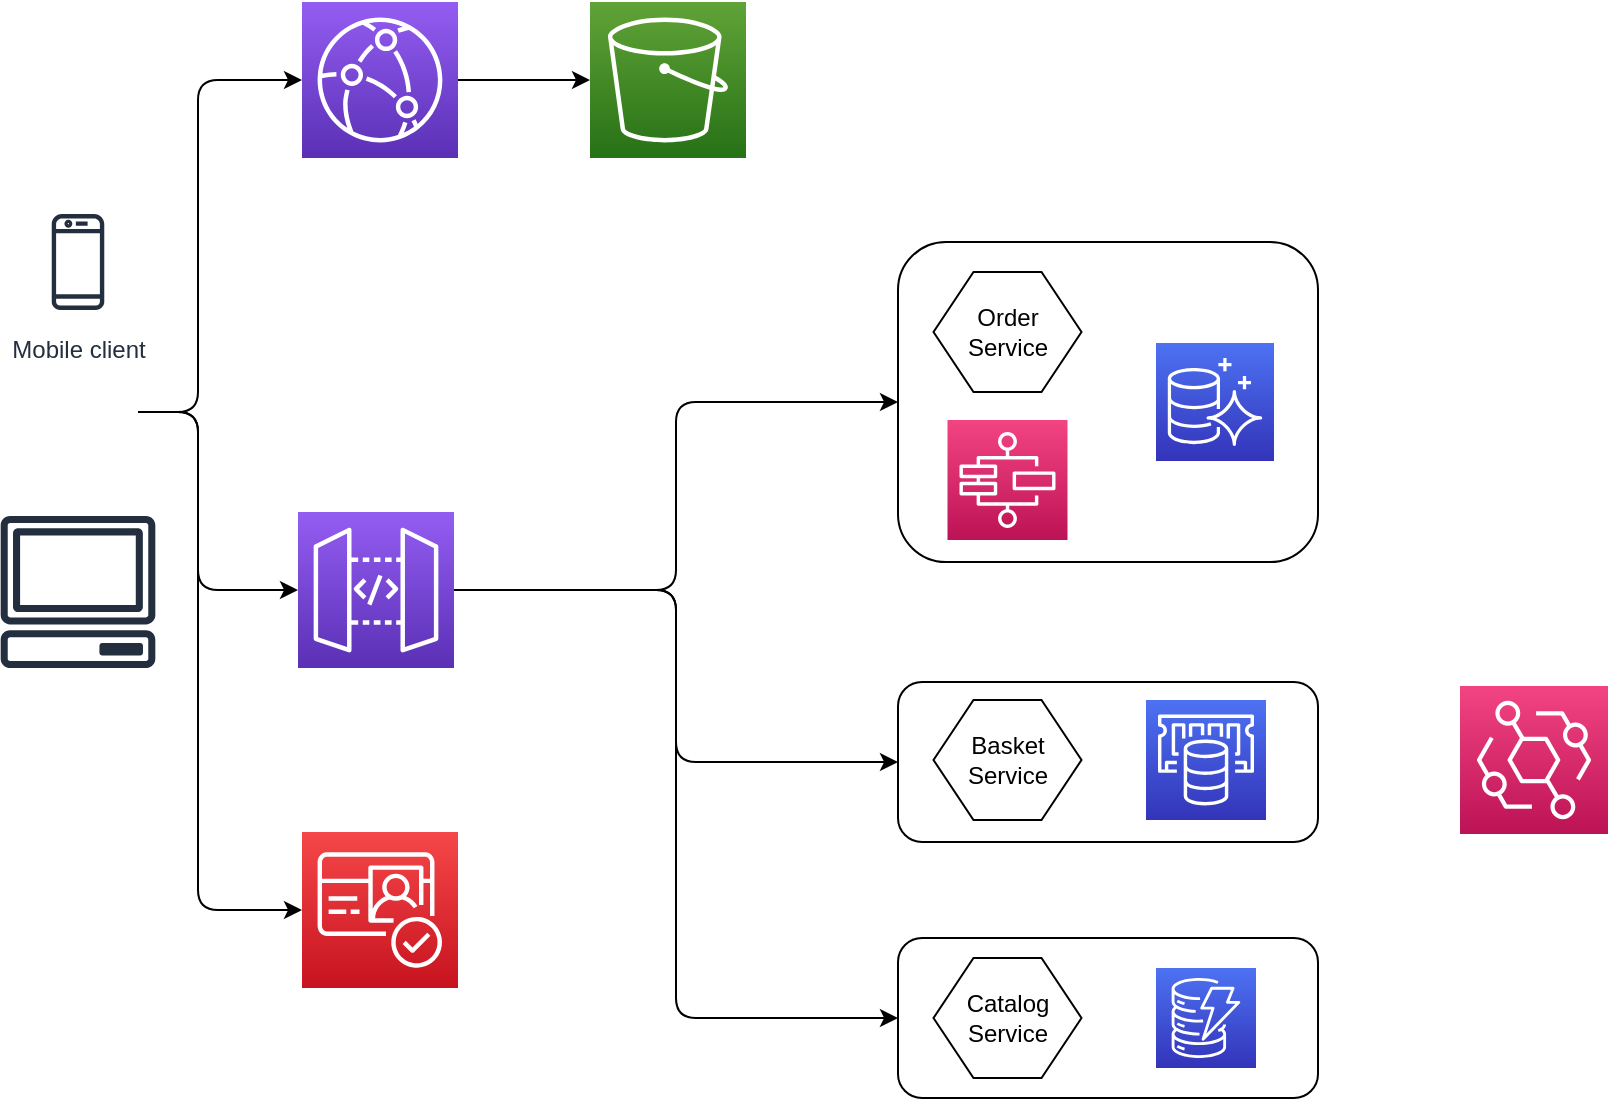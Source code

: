 <mxfile version="13.6.2" type="github">
  <diagram id="QT_86lYSV4tc6srKajOa" name="Page-1">
    <mxGraphModel dx="1422" dy="762" grid="1" gridSize="10" guides="1" tooltips="1" connect="1" arrows="1" fold="1" page="1" pageScale="1" pageWidth="850" pageHeight="1100" math="0" shadow="0">
      <root>
        <mxCell id="0" />
        <mxCell id="1" parent="0" />
        <mxCell id="NS24FDRzRYdFaZoKXp44-6" value="" style="outlineConnect=0;fontColor=#232F3E;gradientColor=#60A337;gradientDirection=north;fillColor=#277116;strokeColor=#ffffff;dashed=0;verticalLabelPosition=bottom;verticalAlign=top;align=center;html=1;fontSize=12;fontStyle=0;aspect=fixed;shape=mxgraph.aws4.resourceIcon;resIcon=mxgraph.aws4.s3;" parent="1" vertex="1">
          <mxGeometry x="315" y="180" width="78" height="78" as="geometry" />
        </mxCell>
        <mxCell id="NS24FDRzRYdFaZoKXp44-26" value="" style="edgeStyle=orthogonalEdgeStyle;rounded=0;orthogonalLoop=1;jettySize=auto;html=1;" parent="1" source="NS24FDRzRYdFaZoKXp44-12" target="NS24FDRzRYdFaZoKXp44-6" edge="1">
          <mxGeometry relative="1" as="geometry" />
        </mxCell>
        <mxCell id="NS24FDRzRYdFaZoKXp44-12" value="" style="outlineConnect=0;fontColor=#232F3E;gradientColor=#945DF2;gradientDirection=north;fillColor=#5A30B5;strokeColor=#ffffff;dashed=0;verticalLabelPosition=bottom;verticalAlign=top;align=center;html=1;fontSize=12;fontStyle=0;aspect=fixed;shape=mxgraph.aws4.resourceIcon;resIcon=mxgraph.aws4.cloudfront;" parent="1" vertex="1">
          <mxGeometry x="171" y="180" width="78" height="78" as="geometry" />
        </mxCell>
        <mxCell id="NS24FDRzRYdFaZoKXp44-44" value="" style="edgeStyle=orthogonalEdgeStyle;orthogonalLoop=1;jettySize=auto;html=1;rounded=1;" parent="1" source="NS24FDRzRYdFaZoKXp44-13" target="NS24FDRzRYdFaZoKXp44-33" edge="1">
          <mxGeometry relative="1" as="geometry">
            <mxPoint x="327" y="474" as="targetPoint" />
          </mxGeometry>
        </mxCell>
        <mxCell id="NS24FDRzRYdFaZoKXp44-13" value="" style="outlineConnect=0;fontColor=#232F3E;gradientColor=#945DF2;gradientDirection=north;fillColor=#5A30B5;strokeColor=#ffffff;dashed=0;verticalLabelPosition=bottom;verticalAlign=top;align=center;html=1;fontSize=12;fontStyle=0;aspect=fixed;shape=mxgraph.aws4.resourceIcon;resIcon=mxgraph.aws4.api_gateway;" parent="1" vertex="1">
          <mxGeometry x="169" y="435" width="78" height="78" as="geometry" />
        </mxCell>
        <mxCell id="NS24FDRzRYdFaZoKXp44-14" value="" style="outlineConnect=0;fontColor=#232F3E;gradientColor=#F54749;gradientDirection=north;fillColor=#C7131F;strokeColor=#ffffff;dashed=0;verticalLabelPosition=bottom;verticalAlign=top;align=center;html=1;fontSize=12;fontStyle=0;aspect=fixed;shape=mxgraph.aws4.resourceIcon;resIcon=mxgraph.aws4.cognito;" parent="1" vertex="1">
          <mxGeometry x="171" y="595" width="78" height="78" as="geometry" />
        </mxCell>
        <mxCell id="NS24FDRzRYdFaZoKXp44-23" value="" style="edgeStyle=orthogonalEdgeStyle;rounded=1;orthogonalLoop=1;jettySize=auto;html=1;" parent="1" target="NS24FDRzRYdFaZoKXp44-13" edge="1">
          <mxGeometry relative="1" as="geometry">
            <mxPoint x="89" y="385" as="sourcePoint" />
            <Array as="points">
              <mxPoint x="119" y="385" />
              <mxPoint x="119" y="474" />
            </Array>
          </mxGeometry>
        </mxCell>
        <mxCell id="NS24FDRzRYdFaZoKXp44-19" value="Mobile client" style="outlineConnect=0;fontColor=#232F3E;gradientColor=none;strokeColor=#232F3E;fillColor=#ffffff;dashed=0;verticalLabelPosition=bottom;verticalAlign=top;align=center;html=1;fontSize=12;fontStyle=0;aspect=fixed;shape=mxgraph.aws4.resourceIcon;resIcon=mxgraph.aws4.mobile_client;" parent="1" vertex="1">
          <mxGeometry x="29" y="280" width="60" height="60" as="geometry" />
        </mxCell>
        <mxCell id="NS24FDRzRYdFaZoKXp44-22" value="" style="outlineConnect=0;fontColor=#232F3E;gradientColor=none;fillColor=#232F3E;strokeColor=none;dashed=0;verticalLabelPosition=bottom;verticalAlign=top;align=center;html=1;fontSize=12;fontStyle=0;aspect=fixed;pointerEvents=1;shape=mxgraph.aws4.client;" parent="1" vertex="1">
          <mxGeometry x="20" y="437" width="78" height="76" as="geometry" />
        </mxCell>
        <mxCell id="NS24FDRzRYdFaZoKXp44-24" value="" style="edgeStyle=orthogonalEdgeStyle;rounded=1;orthogonalLoop=1;jettySize=auto;html=1;" parent="1" target="NS24FDRzRYdFaZoKXp44-12" edge="1">
          <mxGeometry relative="1" as="geometry">
            <mxPoint x="89" y="385" as="sourcePoint" />
            <mxPoint x="169" y="249" as="targetPoint" />
            <Array as="points">
              <mxPoint x="119" y="385" />
              <mxPoint x="119" y="219" />
            </Array>
          </mxGeometry>
        </mxCell>
        <mxCell id="NS24FDRzRYdFaZoKXp44-25" value="" style="edgeStyle=orthogonalEdgeStyle;rounded=1;orthogonalLoop=1;jettySize=auto;html=1;" parent="1" target="NS24FDRzRYdFaZoKXp44-14" edge="1">
          <mxGeometry relative="1" as="geometry">
            <mxPoint x="89" y="385" as="sourcePoint" />
            <mxPoint x="179" y="484" as="targetPoint" />
            <Array as="points">
              <mxPoint x="119" y="385" />
              <mxPoint x="119" y="634" />
            </Array>
          </mxGeometry>
        </mxCell>
        <mxCell id="NS24FDRzRYdFaZoKXp44-31" value="" style="rounded=1;whiteSpace=wrap;html=1;" parent="1" vertex="1">
          <mxGeometry x="469" y="648" width="210" height="80" as="geometry" />
        </mxCell>
        <mxCell id="NS24FDRzRYdFaZoKXp44-32" value="Catalog&lt;br&gt;Service" style="shape=hexagon;perimeter=hexagonPerimeter2;whiteSpace=wrap;html=1;fixedSize=1;" parent="1" vertex="1">
          <mxGeometry x="486.75" y="658" width="74" height="60" as="geometry" />
        </mxCell>
        <mxCell id="NS24FDRzRYdFaZoKXp44-15" value="" style="outlineConnect=0;fontColor=#232F3E;gradientColor=#4D72F3;gradientDirection=north;fillColor=#3334B9;strokeColor=#ffffff;dashed=0;verticalLabelPosition=bottom;verticalAlign=top;align=center;html=1;fontSize=12;fontStyle=0;aspect=fixed;shape=mxgraph.aws4.resourceIcon;resIcon=mxgraph.aws4.dynamodb;" parent="1" vertex="1">
          <mxGeometry x="598" y="663" width="50" height="50" as="geometry" />
        </mxCell>
        <mxCell id="NS24FDRzRYdFaZoKXp44-33" value="" style="rounded=1;whiteSpace=wrap;html=1;" parent="1" vertex="1">
          <mxGeometry x="469" y="300" width="210" height="160" as="geometry" />
        </mxCell>
        <mxCell id="NS24FDRzRYdFaZoKXp44-34" value="Order&lt;br&gt;Service" style="shape=hexagon;perimeter=hexagonPerimeter2;whiteSpace=wrap;html=1;fixedSize=1;" parent="1" vertex="1">
          <mxGeometry x="486.75" y="315" width="74" height="60" as="geometry" />
        </mxCell>
        <mxCell id="NS24FDRzRYdFaZoKXp44-17" value="" style="outlineConnect=0;fontColor=#232F3E;gradientColor=#F34482;gradientDirection=north;fillColor=#BC1356;strokeColor=#ffffff;dashed=0;verticalLabelPosition=bottom;verticalAlign=top;align=center;html=1;fontSize=12;fontStyle=0;aspect=fixed;shape=mxgraph.aws4.resourceIcon;resIcon=mxgraph.aws4.step_functions;" parent="1" vertex="1">
          <mxGeometry x="493.75" y="389" width="60" height="60" as="geometry" />
        </mxCell>
        <mxCell id="NS24FDRzRYdFaZoKXp44-10" value="" style="outlineConnect=0;fontColor=#232F3E;gradientColor=#4D72F3;gradientDirection=north;fillColor=#3334B9;strokeColor=#ffffff;dashed=0;verticalLabelPosition=bottom;verticalAlign=top;align=center;html=1;fontSize=12;fontStyle=0;aspect=fixed;shape=mxgraph.aws4.resourceIcon;resIcon=mxgraph.aws4.aurora;" parent="1" vertex="1">
          <mxGeometry x="598" y="350.5" width="59" height="59" as="geometry" />
        </mxCell>
        <mxCell id="NS24FDRzRYdFaZoKXp44-37" value="" style="rounded=1;whiteSpace=wrap;html=1;" parent="1" vertex="1">
          <mxGeometry x="469" y="520" width="210" height="80" as="geometry" />
        </mxCell>
        <mxCell id="NS24FDRzRYdFaZoKXp44-38" value="Basket&lt;br&gt;Service" style="shape=hexagon;perimeter=hexagonPerimeter2;whiteSpace=wrap;html=1;fixedSize=1;" parent="1" vertex="1">
          <mxGeometry x="486.75" y="529" width="74" height="60" as="geometry" />
        </mxCell>
        <mxCell id="NS24FDRzRYdFaZoKXp44-16" value="" style="outlineConnect=0;fontColor=#232F3E;gradientColor=#4D72F3;gradientDirection=north;fillColor=#3334B9;strokeColor=#ffffff;dashed=0;verticalLabelPosition=bottom;verticalAlign=top;align=center;html=1;fontSize=12;fontStyle=0;aspect=fixed;shape=mxgraph.aws4.resourceIcon;resIcon=mxgraph.aws4.elasticache;" parent="1" vertex="1">
          <mxGeometry x="593" y="529" width="60" height="60" as="geometry" />
        </mxCell>
        <mxCell id="NS24FDRzRYdFaZoKXp44-42" value="" style="outlineConnect=0;fontColor=#232F3E;gradientColor=#F34482;gradientDirection=north;fillColor=#BC1356;strokeColor=#ffffff;dashed=0;verticalLabelPosition=bottom;verticalAlign=top;align=center;html=1;fontSize=12;fontStyle=0;aspect=fixed;shape=mxgraph.aws4.resourceIcon;resIcon=mxgraph.aws4.eventbridge;" parent="1" vertex="1">
          <mxGeometry x="750" y="522" width="74" height="74" as="geometry" />
        </mxCell>
        <mxCell id="NS24FDRzRYdFaZoKXp44-45" value="" style="edgeStyle=orthogonalEdgeStyle;orthogonalLoop=1;jettySize=auto;html=1;rounded=1;entryX=0;entryY=0.5;entryDx=0;entryDy=0;" parent="1" source="NS24FDRzRYdFaZoKXp44-13" target="NS24FDRzRYdFaZoKXp44-37" edge="1">
          <mxGeometry relative="1" as="geometry">
            <mxPoint x="257" y="484" as="sourcePoint" />
            <mxPoint x="479" y="390" as="targetPoint" />
          </mxGeometry>
        </mxCell>
        <mxCell id="NS24FDRzRYdFaZoKXp44-46" value="" style="edgeStyle=orthogonalEdgeStyle;orthogonalLoop=1;jettySize=auto;html=1;rounded=1;entryX=0;entryY=0.5;entryDx=0;entryDy=0;" parent="1" source="NS24FDRzRYdFaZoKXp44-13" target="NS24FDRzRYdFaZoKXp44-31" edge="1">
          <mxGeometry relative="1" as="geometry">
            <mxPoint x="257" y="484" as="sourcePoint" />
            <mxPoint x="479" y="570" as="targetPoint" />
          </mxGeometry>
        </mxCell>
      </root>
    </mxGraphModel>
  </diagram>
</mxfile>
